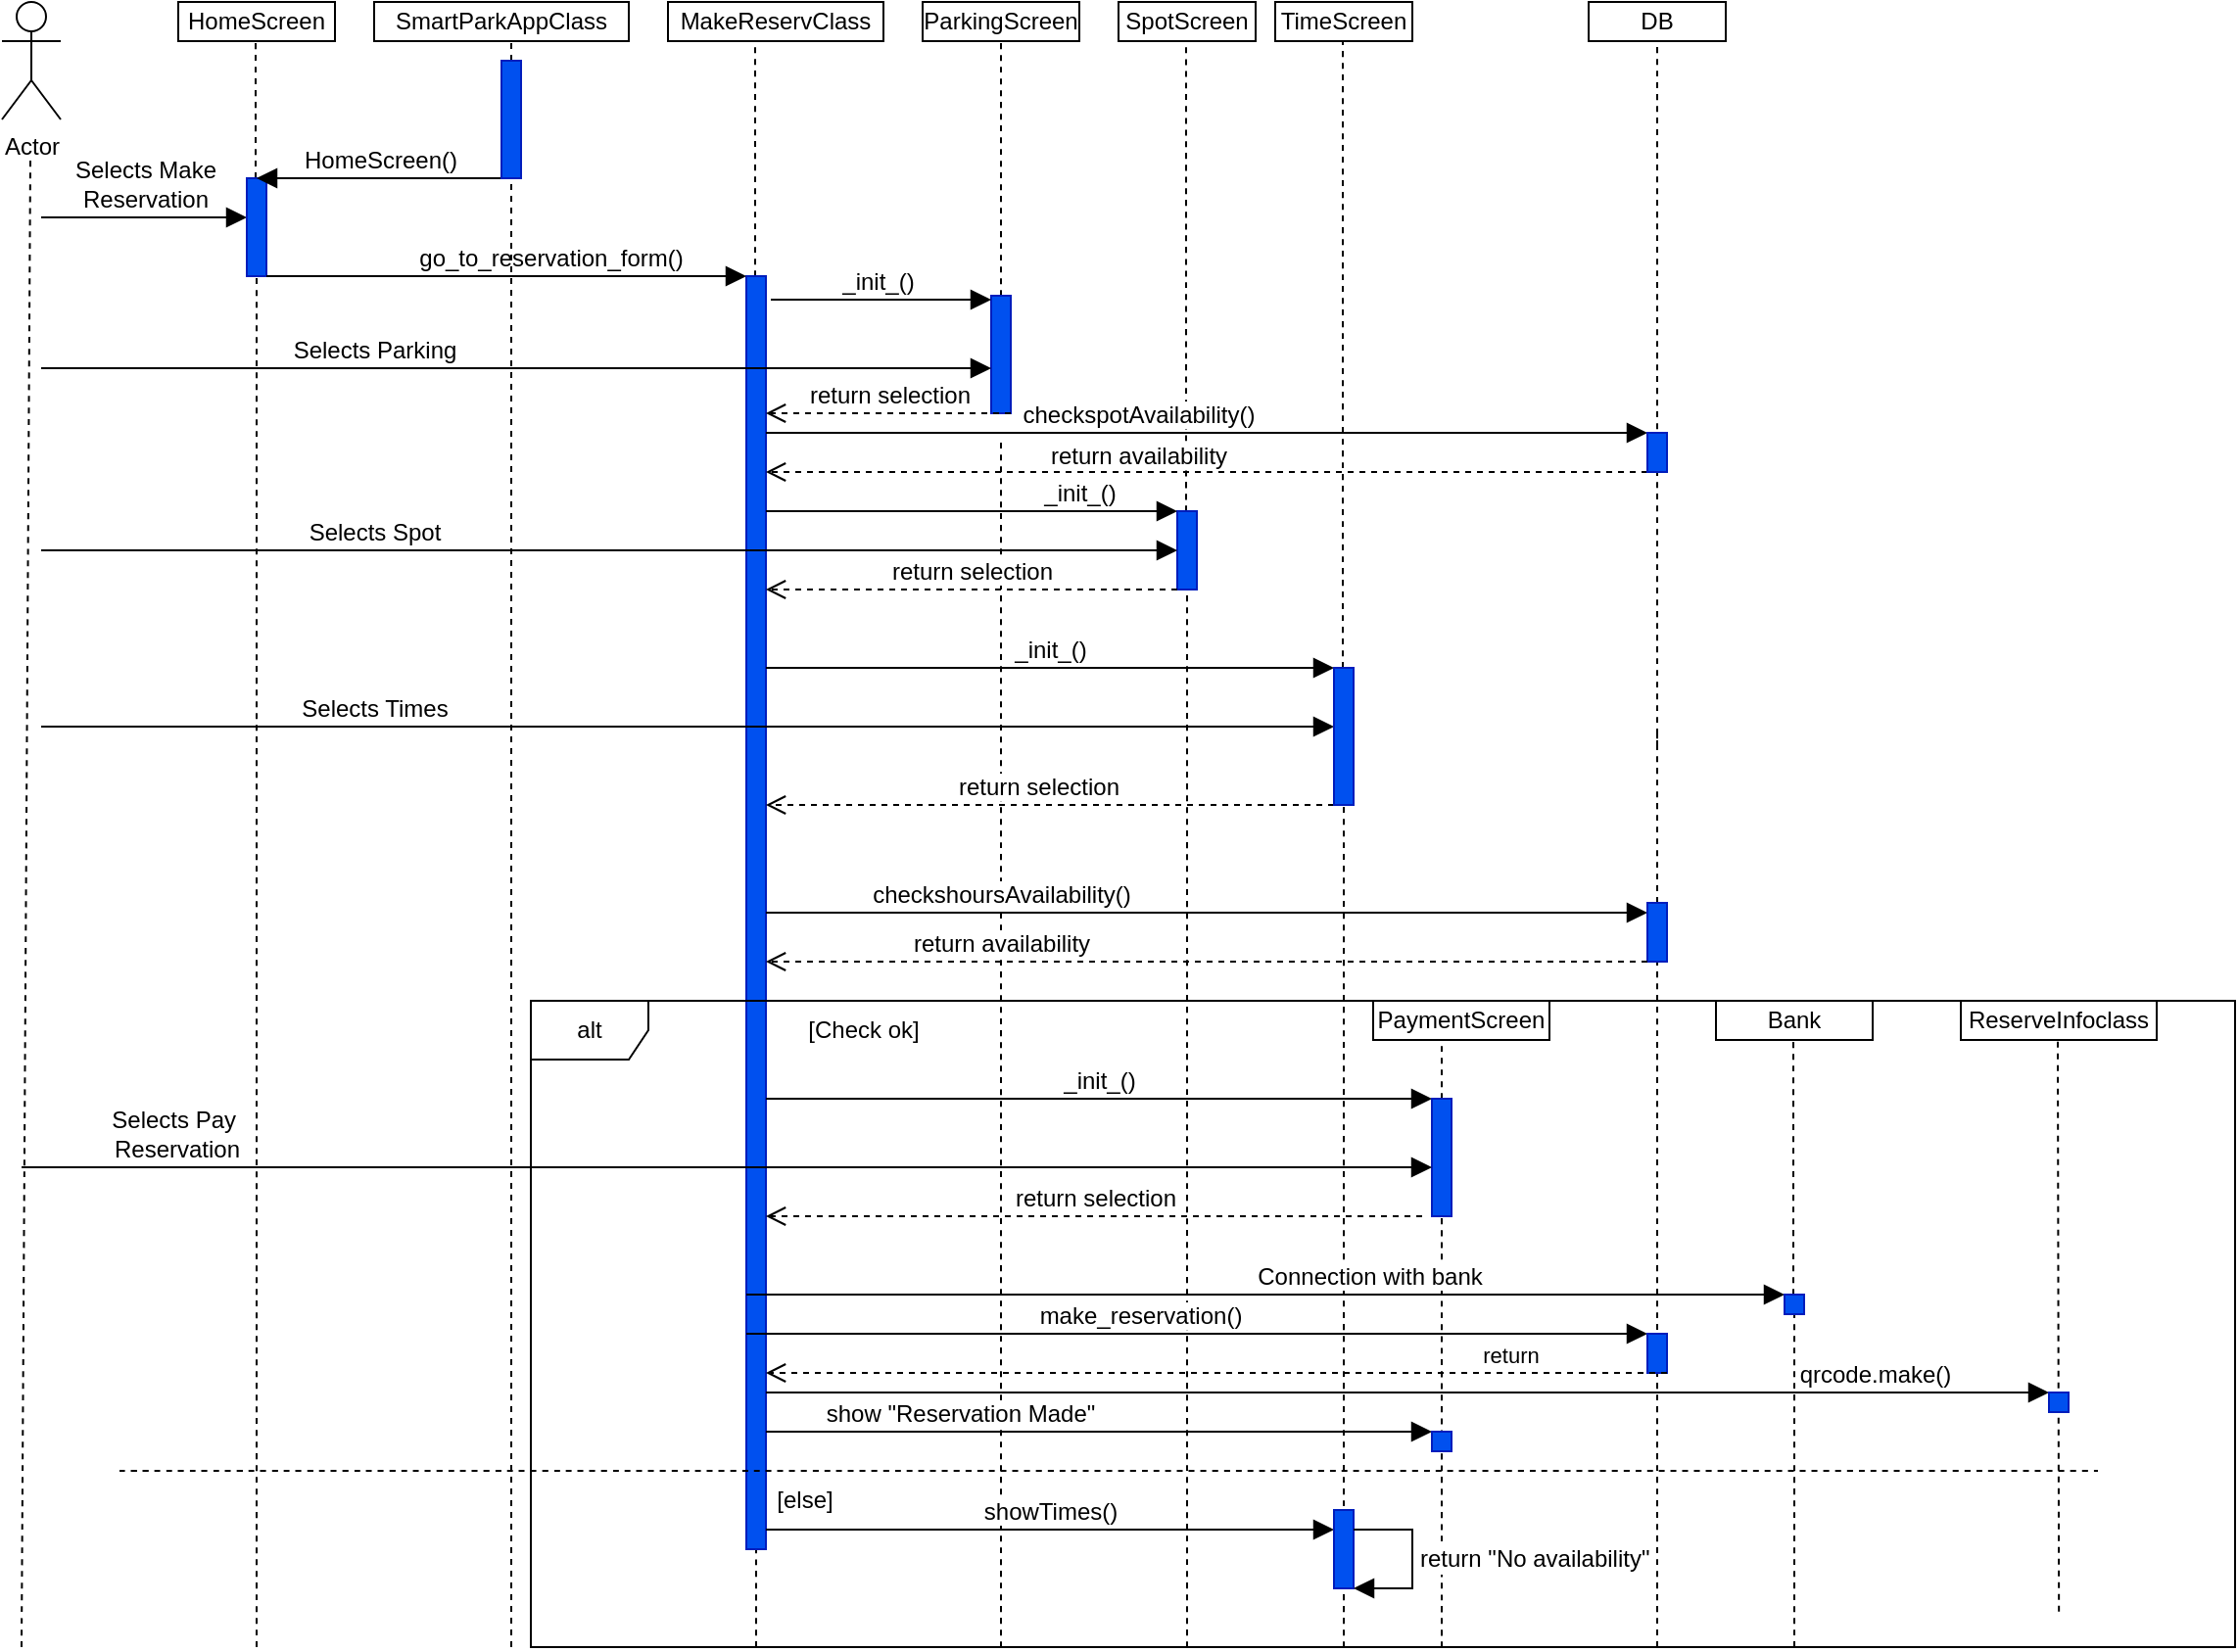 <mxfile version="27.0.9">
  <diagram name="Page-1" id="2YBvvXClWsGukQMizWep">
    <mxGraphModel dx="1737" dy="945" grid="1" gridSize="10" guides="1" tooltips="1" connect="1" arrows="1" fold="1" page="1" pageScale="1" pageWidth="850" pageHeight="1100" math="0" shadow="0">
      <root>
        <mxCell id="0" />
        <mxCell id="1" parent="0" />
        <mxCell id="LYPjezsIXLgjwaQUDoEj-1" value="Actor" style="shape=umlActor;verticalLabelPosition=bottom;verticalAlign=top;html=1;outlineConnect=0;" parent="1" vertex="1">
          <mxGeometry x="10" y="10" width="30" height="60" as="geometry" />
        </mxCell>
        <mxCell id="LYPjezsIXLgjwaQUDoEj-2" value="HomeScreen" style="rounded=0;whiteSpace=wrap;html=1;" parent="1" vertex="1">
          <mxGeometry x="100" y="10" width="80" height="20" as="geometry" />
        </mxCell>
        <mxCell id="LYPjezsIXLgjwaQUDoEj-3" value="MakeReservClass" style="rounded=0;whiteSpace=wrap;html=1;" parent="1" vertex="1">
          <mxGeometry x="350" y="10" width="110" height="20" as="geometry" />
        </mxCell>
        <mxCell id="LYPjezsIXLgjwaQUDoEj-4" value="ParkingScreen" style="rounded=0;whiteSpace=wrap;html=1;" parent="1" vertex="1">
          <mxGeometry x="480" y="10" width="80" height="20" as="geometry" />
        </mxCell>
        <mxCell id="LYPjezsIXLgjwaQUDoEj-5" value="TimeScreen" style="rounded=0;whiteSpace=wrap;html=1;" parent="1" vertex="1">
          <mxGeometry x="660" y="10" width="70" height="20" as="geometry" />
        </mxCell>
        <mxCell id="LYPjezsIXLgjwaQUDoEj-6" value="PaymentScreen" style="rounded=0;whiteSpace=wrap;html=1;" parent="1" vertex="1">
          <mxGeometry x="710" y="520" width="90" height="20" as="geometry" />
        </mxCell>
        <mxCell id="LYPjezsIXLgjwaQUDoEj-7" value="DB" style="rounded=0;whiteSpace=wrap;html=1;" parent="1" vertex="1">
          <mxGeometry x="820" y="10" width="70" height="20" as="geometry" />
        </mxCell>
        <mxCell id="LYPjezsIXLgjwaQUDoEj-8" value="" style="endArrow=none;dashed=1;html=1;rounded=0;fontSize=12;startSize=8;endSize=8;curved=1;entryX=0.5;entryY=1;entryDx=0;entryDy=0;" parent="1" target="LYPjezsIXLgjwaQUDoEj-7" edge="1">
          <mxGeometry width="50" height="50" relative="1" as="geometry">
            <mxPoint x="855" y="390" as="sourcePoint" />
            <mxPoint x="710" y="210" as="targetPoint" />
          </mxGeometry>
        </mxCell>
        <mxCell id="LYPjezsIXLgjwaQUDoEj-10" value="" style="endArrow=none;dashed=1;html=1;rounded=0;fontSize=12;startSize=8;endSize=8;curved=1;" parent="1" source="LYPjezsIXLgjwaQUDoEj-18" edge="1">
          <mxGeometry width="50" height="50" relative="1" as="geometry">
            <mxPoint x="695" y="800" as="sourcePoint" />
            <mxPoint x="694.5" y="30" as="targetPoint" />
          </mxGeometry>
        </mxCell>
        <mxCell id="LYPjezsIXLgjwaQUDoEj-11" value="" style="endArrow=none;dashed=1;html=1;rounded=0;fontSize=12;startSize=8;endSize=8;curved=1;entryX=0.5;entryY=1;entryDx=0;entryDy=0;" parent="1" target="LYPjezsIXLgjwaQUDoEj-4" edge="1">
          <mxGeometry width="50" height="50" relative="1" as="geometry">
            <mxPoint x="520" y="160" as="sourcePoint" />
            <mxPoint x="525" y="30" as="targetPoint" />
          </mxGeometry>
        </mxCell>
        <mxCell id="LYPjezsIXLgjwaQUDoEj-12" value="" style="endArrow=none;dashed=1;html=1;rounded=0;fontSize=12;startSize=8;endSize=8;curved=1;" parent="1" source="LYPjezsIXLgjwaQUDoEj-20" edge="1">
          <mxGeometry width="50" height="50" relative="1" as="geometry">
            <mxPoint x="394.5" y="560" as="sourcePoint" />
            <mxPoint x="394.5" y="30" as="targetPoint" />
          </mxGeometry>
        </mxCell>
        <mxCell id="LYPjezsIXLgjwaQUDoEj-13" value="" style="endArrow=none;dashed=1;html=1;rounded=0;fontSize=12;startSize=8;endSize=8;curved=1;" parent="1" source="LYPjezsIXLgjwaQUDoEj-21" edge="1">
          <mxGeometry width="50" height="50" relative="1" as="geometry">
            <mxPoint x="139.5" y="560" as="sourcePoint" />
            <mxPoint x="139.5" y="30" as="targetPoint" />
          </mxGeometry>
        </mxCell>
        <mxCell id="LYPjezsIXLgjwaQUDoEj-14" value="" style="endArrow=none;dashed=1;html=1;rounded=0;fontSize=12;startSize=8;endSize=8;curved=1;" parent="1" edge="1">
          <mxGeometry width="50" height="50" relative="1" as="geometry">
            <mxPoint x="20" y="850" as="sourcePoint" />
            <mxPoint x="24.5" y="90" as="targetPoint" />
          </mxGeometry>
        </mxCell>
        <mxCell id="LYPjezsIXLgjwaQUDoEj-15" value="Selects Make&lt;div&gt;Reservation&lt;/div&gt;" style="html=1;verticalAlign=bottom;endArrow=block;curved=0;rounded=0;fontSize=12;startSize=8;endSize=8;" parent="1" edge="1">
          <mxGeometry width="80" relative="1" as="geometry">
            <mxPoint x="30" y="120" as="sourcePoint" />
            <mxPoint x="135" y="120" as="targetPoint" />
          </mxGeometry>
        </mxCell>
        <mxCell id="LYPjezsIXLgjwaQUDoEj-22" value="" style="endArrow=none;dashed=1;html=1;rounded=0;fontSize=12;startSize=8;endSize=8;curved=1;" parent="1" target="LYPjezsIXLgjwaQUDoEj-21" edge="1">
          <mxGeometry width="50" height="50" relative="1" as="geometry">
            <mxPoint x="140" y="850" as="sourcePoint" />
            <mxPoint x="139.5" y="30" as="targetPoint" />
          </mxGeometry>
        </mxCell>
        <mxCell id="LYPjezsIXLgjwaQUDoEj-21" value="" style="html=1;points=[[0,0,0,0,5],[0,1,0,0,-5],[1,0,0,0,5],[1,1,0,0,-5]];perimeter=orthogonalPerimeter;outlineConnect=0;targetShapes=umlLifeline;portConstraint=eastwest;newEdgeStyle={&quot;curved&quot;:0,&quot;rounded&quot;:0};fillColor=#0050ef;fontColor=#ffffff;strokeColor=#001DBC;" parent="1" vertex="1">
          <mxGeometry x="135" y="100" width="10" height="50" as="geometry" />
        </mxCell>
        <mxCell id="LYPjezsIXLgjwaQUDoEj-23" value="" style="endArrow=none;dashed=1;html=1;rounded=0;fontSize=12;startSize=8;endSize=8;curved=1;" parent="1" edge="1">
          <mxGeometry width="50" height="50" relative="1" as="geometry">
            <mxPoint x="520" y="850" as="sourcePoint" />
            <mxPoint x="520" y="235" as="targetPoint" />
          </mxGeometry>
        </mxCell>
        <mxCell id="LYPjezsIXLgjwaQUDoEj-19" value="" style="html=1;points=[[0,0,0,0,5],[0,1,0,0,-5],[1,0,0,0,5],[1,1,0,0,-5]];perimeter=orthogonalPerimeter;outlineConnect=0;targetShapes=umlLifeline;portConstraint=eastwest;newEdgeStyle={&quot;curved&quot;:0,&quot;rounded&quot;:0};fillColor=#0050ef;fontColor=#ffffff;strokeColor=#001DBC;" parent="1" vertex="1">
          <mxGeometry x="515" y="160" width="10" height="60" as="geometry" />
        </mxCell>
        <mxCell id="LYPjezsIXLgjwaQUDoEj-24" value="" style="endArrow=none;dashed=1;html=1;rounded=0;fontSize=12;startSize=8;endSize=8;curved=1;" parent="1" source="LYPjezsIXLgjwaQUDoEj-17" edge="1">
          <mxGeometry width="50" height="50" relative="1" as="geometry">
            <mxPoint x="744.5" y="800" as="sourcePoint" />
            <mxPoint x="745" y="540" as="targetPoint" />
          </mxGeometry>
        </mxCell>
        <mxCell id="LYPjezsIXLgjwaQUDoEj-25" value="" style="endArrow=none;dashed=1;html=1;rounded=0;fontSize=12;startSize=8;endSize=8;curved=1;entryX=0.5;entryY=1;entryDx=0;entryDy=0;" parent="1" source="LYPjezsIXLgjwaQUDoEj-37" edge="1">
          <mxGeometry width="50" height="50" relative="1" as="geometry">
            <mxPoint x="855" y="560" as="sourcePoint" />
            <mxPoint x="855" y="380" as="targetPoint" />
          </mxGeometry>
        </mxCell>
        <mxCell id="LYPjezsIXLgjwaQUDoEj-27" value="_init_()" style="html=1;verticalAlign=bottom;endArrow=block;curved=0;rounded=0;fontSize=12;startSize=8;endSize=8;" parent="1" target="LYPjezsIXLgjwaQUDoEj-19" edge="1">
          <mxGeometry x="-0.04" width="80" relative="1" as="geometry">
            <mxPoint x="402.5" y="162" as="sourcePoint" />
            <mxPoint x="497.5" y="162" as="targetPoint" />
            <mxPoint as="offset" />
          </mxGeometry>
        </mxCell>
        <mxCell id="LYPjezsIXLgjwaQUDoEj-28" value="" style="endArrow=none;dashed=1;html=1;rounded=0;fontSize=12;startSize=8;endSize=8;curved=1;" parent="1" target="LYPjezsIXLgjwaQUDoEj-20" edge="1">
          <mxGeometry width="50" height="50" relative="1" as="geometry">
            <mxPoint x="395" y="850" as="sourcePoint" />
            <mxPoint x="394.5" y="30" as="targetPoint" />
          </mxGeometry>
        </mxCell>
        <mxCell id="LYPjezsIXLgjwaQUDoEj-20" value="" style="html=1;points=[[0,0,0,0,5],[0,1,0,0,-5],[1,0,0,0,5],[1,1,0,0,-5]];perimeter=orthogonalPerimeter;outlineConnect=0;targetShapes=umlLifeline;portConstraint=eastwest;newEdgeStyle={&quot;curved&quot;:0,&quot;rounded&quot;:0};fillColor=#0050ef;fontColor=#ffffff;strokeColor=#001DBC;" parent="1" vertex="1">
          <mxGeometry x="390" y="150" width="10" height="650" as="geometry" />
        </mxCell>
        <mxCell id="LYPjezsIXLgjwaQUDoEj-29" value="Selects Parking" style="html=1;verticalAlign=bottom;endArrow=block;curved=0;rounded=0;fontSize=12;startSize=8;endSize=8;" parent="1" target="LYPjezsIXLgjwaQUDoEj-19" edge="1">
          <mxGeometry x="-0.299" width="80" relative="1" as="geometry">
            <mxPoint x="30" y="197" as="sourcePoint" />
            <mxPoint x="110" y="197" as="targetPoint" />
            <mxPoint as="offset" />
          </mxGeometry>
        </mxCell>
        <mxCell id="LYPjezsIXLgjwaQUDoEj-30" value="return selection" style="html=1;verticalAlign=bottom;endArrow=open;dashed=1;endSize=8;curved=0;rounded=0;fontSize=12;" parent="1" edge="1">
          <mxGeometry relative="1" as="geometry">
            <mxPoint x="525" y="220" as="sourcePoint" />
            <mxPoint x="400" y="220" as="targetPoint" />
          </mxGeometry>
        </mxCell>
        <mxCell id="LYPjezsIXLgjwaQUDoEj-33" value="_init_()" style="html=1;verticalAlign=bottom;endArrow=block;curved=0;rounded=0;fontSize=12;startSize=8;endSize=8;" parent="1" edge="1">
          <mxGeometry width="80" relative="1" as="geometry">
            <mxPoint x="400" y="350" as="sourcePoint" />
            <mxPoint x="690" y="350" as="targetPoint" />
          </mxGeometry>
        </mxCell>
        <mxCell id="LYPjezsIXLgjwaQUDoEj-34" value="Selects Times" style="html=1;verticalAlign=bottom;endArrow=block;curved=0;rounded=0;fontSize=12;startSize=8;endSize=8;" parent="1" edge="1" target="LYPjezsIXLgjwaQUDoEj-18">
          <mxGeometry x="-0.485" width="80" relative="1" as="geometry">
            <mxPoint x="30" y="380" as="sourcePoint" />
            <mxPoint x="530" y="380" as="targetPoint" />
            <mxPoint as="offset" />
          </mxGeometry>
        </mxCell>
        <mxCell id="LYPjezsIXLgjwaQUDoEj-35" value="return selection" style="html=1;verticalAlign=bottom;endArrow=open;dashed=1;endSize=8;curved=0;rounded=0;fontSize=12;exitX=0;exitY=1;exitDx=0;exitDy=-5;exitPerimeter=0;" parent="1" edge="1">
          <mxGeometry x="0.043" relative="1" as="geometry">
            <mxPoint x="690" y="420" as="sourcePoint" />
            <mxPoint x="400" y="420" as="targetPoint" />
            <mxPoint as="offset" />
          </mxGeometry>
        </mxCell>
        <mxCell id="LYPjezsIXLgjwaQUDoEj-36" value="checkshoursAvailability()" style="html=1;verticalAlign=bottom;endArrow=block;curved=0;rounded=0;fontSize=12;startSize=8;endSize=8;" parent="1" source="LYPjezsIXLgjwaQUDoEj-20" target="LYPjezsIXLgjwaQUDoEj-37" edge="1">
          <mxGeometry x="-0.467" width="80" relative="1" as="geometry">
            <mxPoint x="400" y="410" as="sourcePoint" />
            <mxPoint x="810" y="410" as="targetPoint" />
            <mxPoint as="offset" />
          </mxGeometry>
        </mxCell>
        <mxCell id="LYPjezsIXLgjwaQUDoEj-38" value="" style="endArrow=none;dashed=1;html=1;rounded=0;fontSize=12;startSize=8;endSize=8;curved=1;entryX=0.5;entryY=1;entryDx=0;entryDy=0;" parent="1" target="LYPjezsIXLgjwaQUDoEj-37" edge="1">
          <mxGeometry width="50" height="50" relative="1" as="geometry">
            <mxPoint x="855" y="850" as="sourcePoint" />
            <mxPoint x="855" y="310" as="targetPoint" />
          </mxGeometry>
        </mxCell>
        <mxCell id="LYPjezsIXLgjwaQUDoEj-37" value="" style="html=1;points=[[0,0,0,0,5],[0,1,0,0,-5],[1,0,0,0,5],[1,1,0,0,-5]];perimeter=orthogonalPerimeter;outlineConnect=0;targetShapes=umlLifeline;portConstraint=eastwest;newEdgeStyle={&quot;curved&quot;:0,&quot;rounded&quot;:0};fillColor=#0050ef;fontColor=#ffffff;strokeColor=#001DBC;" parent="1" vertex="1">
          <mxGeometry x="850" y="470" width="10" height="30" as="geometry" />
        </mxCell>
        <mxCell id="LYPjezsIXLgjwaQUDoEj-41" value="return availability" style="html=1;verticalAlign=bottom;endArrow=open;dashed=1;endSize=8;curved=0;rounded=0;fontSize=12;exitX=0;exitY=1;exitDx=0;exitDy=-5;exitPerimeter=0;" parent="1" edge="1">
          <mxGeometry x="0.467" relative="1" as="geometry">
            <mxPoint x="850" y="500" as="sourcePoint" />
            <mxPoint x="400" y="500" as="targetPoint" />
            <mxPoint as="offset" />
          </mxGeometry>
        </mxCell>
        <mxCell id="LYPjezsIXLgjwaQUDoEj-42" value="alt" style="shape=umlFrame;whiteSpace=wrap;html=1;pointerEvents=0;" parent="1" vertex="1">
          <mxGeometry x="280" y="520" width="870" height="330" as="geometry" />
        </mxCell>
        <mxCell id="LYPjezsIXLgjwaQUDoEj-44" value="[Check ok]" style="text;html=1;align=center;verticalAlign=middle;whiteSpace=wrap;rounded=0;" parent="1" vertex="1">
          <mxGeometry x="420" y="520" width="60" height="30" as="geometry" />
        </mxCell>
        <mxCell id="LYPjezsIXLgjwaQUDoEj-45" value="_init_()" style="html=1;verticalAlign=bottom;endArrow=block;curved=0;rounded=0;fontSize=12;startSize=8;endSize=8;" parent="1" edge="1">
          <mxGeometry width="80" relative="1" as="geometry">
            <mxPoint x="400" y="570" as="sourcePoint" />
            <mxPoint x="740" y="570" as="targetPoint" />
          </mxGeometry>
        </mxCell>
        <mxCell id="LYPjezsIXLgjwaQUDoEj-46" value="" style="endArrow=none;dashed=1;html=1;rounded=0;fontSize=12;startSize=8;endSize=8;curved=1;" parent="1" target="LYPjezsIXLgjwaQUDoEj-17" edge="1">
          <mxGeometry width="50" height="50" relative="1" as="geometry">
            <mxPoint x="745" y="850" as="sourcePoint" />
            <mxPoint x="745" y="490" as="targetPoint" />
          </mxGeometry>
        </mxCell>
        <mxCell id="LYPjezsIXLgjwaQUDoEj-17" value="" style="html=1;points=[[0,0,0,0,5],[0,1,0,0,-5],[1,0,0,0,5],[1,1,0,0,-5]];perimeter=orthogonalPerimeter;outlineConnect=0;targetShapes=umlLifeline;portConstraint=eastwest;newEdgeStyle={&quot;curved&quot;:0,&quot;rounded&quot;:0};fillColor=#0050ef;fontColor=#ffffff;strokeColor=#001DBC;" parent="1" vertex="1">
          <mxGeometry x="740" y="570" width="10" height="60" as="geometry" />
        </mxCell>
        <mxCell id="LYPjezsIXLgjwaQUDoEj-47" value="Selects Pay&amp;nbsp;&lt;div&gt;Reservation&lt;/div&gt;" style="html=1;verticalAlign=bottom;endArrow=block;curved=0;rounded=0;fontSize=12;startSize=8;endSize=8;" parent="1" edge="1" target="LYPjezsIXLgjwaQUDoEj-17">
          <mxGeometry x="-0.782" width="80" relative="1" as="geometry">
            <mxPoint x="20" y="605" as="sourcePoint" />
            <mxPoint x="580" y="604.5" as="targetPoint" />
            <mxPoint as="offset" />
          </mxGeometry>
        </mxCell>
        <mxCell id="LYPjezsIXLgjwaQUDoEj-49" value="HomeScreen()" style="html=1;verticalAlign=bottom;endArrow=block;curved=0;rounded=0;fontSize=12;startSize=8;endSize=8;" parent="1" edge="1" source="qhhomi2CnUGmeBljiOtv-4">
          <mxGeometry width="80" relative="1" as="geometry">
            <mxPoint x="240" y="100" as="sourcePoint" />
            <mxPoint x="140" y="100" as="targetPoint" />
          </mxGeometry>
        </mxCell>
        <mxCell id="LYPjezsIXLgjwaQUDoEj-50" value="go_to_reservation_form()" style="html=1;verticalAlign=bottom;endArrow=block;curved=0;rounded=0;fontSize=12;startSize=8;endSize=8;" parent="1" edge="1" target="LYPjezsIXLgjwaQUDoEj-20">
          <mxGeometry x="0.184" width="80" relative="1" as="geometry">
            <mxPoint x="145" y="150" as="sourcePoint" />
            <mxPoint x="230" y="150" as="targetPoint" />
            <mxPoint as="offset" />
          </mxGeometry>
        </mxCell>
        <mxCell id="LYPjezsIXLgjwaQUDoEj-51" value="SpotScreen" style="rounded=0;whiteSpace=wrap;html=1;" parent="1" vertex="1">
          <mxGeometry x="580" y="10" width="70" height="20" as="geometry" />
        </mxCell>
        <mxCell id="LYPjezsIXLgjwaQUDoEj-52" value="" style="endArrow=none;dashed=1;html=1;rounded=0;fontSize=12;startSize=8;endSize=8;curved=1;" parent="1" source="LYPjezsIXLgjwaQUDoEj-53" edge="1">
          <mxGeometry width="50" height="50" relative="1" as="geometry">
            <mxPoint x="614.5" y="800" as="sourcePoint" />
            <mxPoint x="614.5" y="30" as="targetPoint" />
          </mxGeometry>
        </mxCell>
        <mxCell id="LYPjezsIXLgjwaQUDoEj-54" value="" style="endArrow=none;dashed=1;html=1;rounded=0;fontSize=12;startSize=8;endSize=8;curved=1;" parent="1" target="LYPjezsIXLgjwaQUDoEj-53" edge="1">
          <mxGeometry width="50" height="50" relative="1" as="geometry">
            <mxPoint x="615" y="850" as="sourcePoint" />
            <mxPoint x="614.5" y="30" as="targetPoint" />
          </mxGeometry>
        </mxCell>
        <mxCell id="LYPjezsIXLgjwaQUDoEj-53" value="" style="html=1;points=[[0,0,0,0,5],[0,1,0,0,-5],[1,0,0,0,5],[1,1,0,0,-5]];perimeter=orthogonalPerimeter;outlineConnect=0;targetShapes=umlLifeline;portConstraint=eastwest;newEdgeStyle={&quot;curved&quot;:0,&quot;rounded&quot;:0};fillColor=#0050ef;fontColor=#ffffff;strokeColor=#001DBC;" parent="1" vertex="1">
          <mxGeometry x="610" y="270" width="10" height="40" as="geometry" />
        </mxCell>
        <mxCell id="LYPjezsIXLgjwaQUDoEj-55" value="" style="endArrow=none;dashed=1;html=1;rounded=0;fontSize=12;startSize=8;endSize=8;curved=1;" parent="1" target="LYPjezsIXLgjwaQUDoEj-18" edge="1">
          <mxGeometry width="50" height="50" relative="1" as="geometry">
            <mxPoint x="695" y="850" as="sourcePoint" />
            <mxPoint x="694.5" y="30" as="targetPoint" />
          </mxGeometry>
        </mxCell>
        <mxCell id="LYPjezsIXLgjwaQUDoEj-18" value="" style="html=1;points=[[0,0,0,0,5],[0,1,0,0,-5],[1,0,0,0,5],[1,1,0,0,-5]];perimeter=orthogonalPerimeter;outlineConnect=0;targetShapes=umlLifeline;portConstraint=eastwest;newEdgeStyle={&quot;curved&quot;:0,&quot;rounded&quot;:0};fillColor=#0050ef;fontColor=#ffffff;strokeColor=#001DBC;" parent="1" vertex="1">
          <mxGeometry x="690" y="350" width="10" height="70" as="geometry" />
        </mxCell>
        <mxCell id="LYPjezsIXLgjwaQUDoEj-56" value="_init_()" style="html=1;verticalAlign=bottom;endArrow=block;curved=0;rounded=0;fontSize=12;startSize=8;endSize=8;" parent="1" edge="1">
          <mxGeometry x="0.524" width="80" relative="1" as="geometry">
            <mxPoint x="400" y="270" as="sourcePoint" />
            <mxPoint x="610" y="270" as="targetPoint" />
            <mxPoint as="offset" />
          </mxGeometry>
        </mxCell>
        <mxCell id="LYPjezsIXLgjwaQUDoEj-62" value="Selects Spot" style="html=1;verticalAlign=bottom;endArrow=block;curved=0;rounded=0;fontSize=12;startSize=8;endSize=8;" parent="1" target="LYPjezsIXLgjwaQUDoEj-53" edge="1">
          <mxGeometry x="-0.414" width="80" relative="1" as="geometry">
            <mxPoint x="30" y="290" as="sourcePoint" />
            <mxPoint x="110" y="254.5" as="targetPoint" />
            <mxPoint as="offset" />
          </mxGeometry>
        </mxCell>
        <mxCell id="LYPjezsIXLgjwaQUDoEj-63" value="return selection" style="html=1;verticalAlign=bottom;endArrow=open;dashed=1;endSize=8;curved=0;rounded=0;fontSize=12;" parent="1" edge="1">
          <mxGeometry relative="1" as="geometry">
            <mxPoint x="610" y="310" as="sourcePoint" />
            <mxPoint x="400" y="310" as="targetPoint" />
          </mxGeometry>
        </mxCell>
        <mxCell id="LYPjezsIXLgjwaQUDoEj-65" value="checkspotAvailability()" style="html=1;verticalAlign=bottom;endArrow=block;curved=0;rounded=0;fontSize=12;startSize=8;endSize=8;" parent="1" edge="1">
          <mxGeometry x="-0.156" width="80" relative="1" as="geometry">
            <mxPoint x="400" y="230" as="sourcePoint" />
            <mxPoint x="850" y="230" as="targetPoint" />
            <mxPoint as="offset" />
          </mxGeometry>
        </mxCell>
        <mxCell id="LYPjezsIXLgjwaQUDoEj-66" value="return availability" style="html=1;verticalAlign=bottom;endArrow=open;dashed=1;endSize=8;curved=0;rounded=0;fontSize=12;" parent="1" edge="1">
          <mxGeometry x="0.156" y="1" relative="1" as="geometry">
            <mxPoint x="850" y="250" as="sourcePoint" />
            <mxPoint x="400" y="250" as="targetPoint" />
            <mxPoint as="offset" />
          </mxGeometry>
        </mxCell>
        <mxCell id="LYPjezsIXLgjwaQUDoEj-67" value="" style="html=1;points=[[0,0,0,0,5],[0,1,0,0,-5],[1,0,0,0,5],[1,1,0,0,-5]];perimeter=orthogonalPerimeter;outlineConnect=0;targetShapes=umlLifeline;portConstraint=eastwest;newEdgeStyle={&quot;curved&quot;:0,&quot;rounded&quot;:0};fillColor=#0050ef;fontColor=#ffffff;strokeColor=#001DBC;" parent="1" vertex="1">
          <mxGeometry x="850" y="230" width="10" height="20" as="geometry" />
        </mxCell>
        <mxCell id="LYPjezsIXLgjwaQUDoEj-70" value="Bank" style="rounded=0;whiteSpace=wrap;html=1;" parent="1" vertex="1">
          <mxGeometry x="885" y="520" width="80" height="20" as="geometry" />
        </mxCell>
        <mxCell id="LYPjezsIXLgjwaQUDoEj-71" value="" style="endArrow=none;dashed=1;html=1;rounded=0;fontSize=12;startSize=8;endSize=8;curved=1;" parent="1" source="LYPjezsIXLgjwaQUDoEj-77" edge="1">
          <mxGeometry width="50" height="50" relative="1" as="geometry">
            <mxPoint x="924.5" y="800" as="sourcePoint" />
            <mxPoint x="924.5" y="540" as="targetPoint" />
          </mxGeometry>
        </mxCell>
        <mxCell id="LYPjezsIXLgjwaQUDoEj-72" value="Connection with bank" style="html=1;verticalAlign=bottom;endArrow=block;curved=0;rounded=0;fontSize=12;startSize=8;endSize=8;" parent="1" edge="1">
          <mxGeometry x="0.2" width="80" relative="1" as="geometry">
            <mxPoint x="390" y="670" as="sourcePoint" />
            <mxPoint x="920" y="670" as="targetPoint" />
            <mxPoint as="offset" />
          </mxGeometry>
        </mxCell>
        <mxCell id="LYPjezsIXLgjwaQUDoEj-73" value="return selection" style="html=1;verticalAlign=bottom;endArrow=open;dashed=1;endSize=8;curved=0;rounded=0;fontSize=12;" parent="1" edge="1">
          <mxGeometry relative="1" as="geometry">
            <mxPoint x="735" y="630" as="sourcePoint" />
            <mxPoint x="400" y="630" as="targetPoint" />
          </mxGeometry>
        </mxCell>
        <mxCell id="LYPjezsIXLgjwaQUDoEj-74" value="show &quot;Reservation Made&quot;" style="html=1;verticalAlign=bottom;endArrow=block;curved=0;rounded=0;fontSize=12;startSize=8;endSize=8;" parent="1" edge="1">
          <mxGeometry x="-0.417" width="80" relative="1" as="geometry">
            <mxPoint x="400" y="740" as="sourcePoint" />
            <mxPoint x="740" y="740" as="targetPoint" />
            <mxPoint as="offset" />
          </mxGeometry>
        </mxCell>
        <mxCell id="LYPjezsIXLgjwaQUDoEj-75" value="" style="html=1;points=[[0,0,0,0,5],[0,1,0,0,-5],[1,0,0,0,5],[1,1,0,0,-5]];perimeter=orthogonalPerimeter;outlineConnect=0;targetShapes=umlLifeline;portConstraint=eastwest;newEdgeStyle={&quot;curved&quot;:0,&quot;rounded&quot;:0};fillColor=#0050ef;fontColor=#ffffff;strokeColor=#001DBC;" parent="1" vertex="1">
          <mxGeometry x="740" y="740" width="10" height="10" as="geometry" />
        </mxCell>
        <mxCell id="LYPjezsIXLgjwaQUDoEj-78" value="" style="endArrow=none;dashed=1;html=1;rounded=0;fontSize=12;startSize=8;endSize=8;curved=1;" parent="1" target="LYPjezsIXLgjwaQUDoEj-77" edge="1">
          <mxGeometry width="50" height="50" relative="1" as="geometry">
            <mxPoint x="925" y="850" as="sourcePoint" />
            <mxPoint x="924.5" y="540" as="targetPoint" />
          </mxGeometry>
        </mxCell>
        <mxCell id="LYPjezsIXLgjwaQUDoEj-77" value="" style="html=1;points=[[0,0,0,0,5],[0,1,0,0,-5],[1,0,0,0,5],[1,1,0,0,-5]];perimeter=orthogonalPerimeter;outlineConnect=0;targetShapes=umlLifeline;portConstraint=eastwest;newEdgeStyle={&quot;curved&quot;:0,&quot;rounded&quot;:0};fillColor=#0050ef;fontColor=#ffffff;strokeColor=#001DBC;" parent="1" vertex="1">
          <mxGeometry x="920" y="670" width="10" height="10" as="geometry" />
        </mxCell>
        <mxCell id="LYPjezsIXLgjwaQUDoEj-79" value="" style="endArrow=none;dashed=1;html=1;rounded=0;fontSize=12;startSize=8;endSize=8;curved=1;" parent="1" edge="1">
          <mxGeometry width="50" height="50" relative="1" as="geometry">
            <mxPoint x="70" y="760" as="sourcePoint" />
            <mxPoint x="1080" y="760" as="targetPoint" />
          </mxGeometry>
        </mxCell>
        <mxCell id="LYPjezsIXLgjwaQUDoEj-80" value="[else]" style="text;html=1;align=center;verticalAlign=middle;whiteSpace=wrap;rounded=0;" parent="1" vertex="1">
          <mxGeometry x="390" y="760" width="60" height="30" as="geometry" />
        </mxCell>
        <mxCell id="LYPjezsIXLgjwaQUDoEj-81" value="showTimes()" style="html=1;verticalAlign=bottom;endArrow=block;curved=0;rounded=0;fontSize=12;startSize=8;endSize=8;" parent="1" edge="1">
          <mxGeometry width="80" relative="1" as="geometry">
            <mxPoint x="400" y="790" as="sourcePoint" />
            <mxPoint x="690" y="790" as="targetPoint" />
          </mxGeometry>
        </mxCell>
        <mxCell id="LYPjezsIXLgjwaQUDoEj-82" value="" style="html=1;points=[[0,0,0,0,5],[0,1,0,0,-5],[1,0,0,0,5],[1,1,0,0,-5]];perimeter=orthogonalPerimeter;outlineConnect=0;targetShapes=umlLifeline;portConstraint=eastwest;newEdgeStyle={&quot;curved&quot;:0,&quot;rounded&quot;:0};fillColor=#0050ef;fontColor=#ffffff;strokeColor=#001DBC;" parent="1" vertex="1">
          <mxGeometry x="690" y="780" width="10" height="40" as="geometry" />
        </mxCell>
        <mxCell id="LYPjezsIXLgjwaQUDoEj-84" value="return &quot;No availability&lt;span style=&quot;background-color: light-dark(#ffffff, var(--ge-dark-color, #121212)); color: light-dark(rgb(0, 0, 0), rgb(255, 255, 255));&quot;&gt;&quot;&lt;/span&gt;" style="html=1;align=left;spacingLeft=2;endArrow=block;rounded=0;edgeStyle=orthogonalEdgeStyle;curved=0;rounded=0;fontSize=12;startSize=8;endSize=8;" parent="1" target="LYPjezsIXLgjwaQUDoEj-82" edge="1">
          <mxGeometry relative="1" as="geometry">
            <mxPoint x="700" y="790" as="sourcePoint" />
            <Array as="points">
              <mxPoint x="730" y="790" />
              <mxPoint x="730" y="820" />
            </Array>
            <mxPoint x="705" y="820" as="targetPoint" />
          </mxGeometry>
        </mxCell>
        <mxCell id="LYPjezsIXLgjwaQUDoEj-86" value="" style="endArrow=none;dashed=1;html=1;rounded=0;fontSize=12;startSize=8;endSize=8;curved=1;exitX=0.857;exitY=1.006;exitDx=0;exitDy=0;exitPerimeter=0;" parent="1" edge="1">
          <mxGeometry width="50" height="50" relative="1" as="geometry">
            <mxPoint x="1060.085" y="831.86" as="sourcePoint" />
            <mxPoint x="1059.5" y="540" as="targetPoint" />
          </mxGeometry>
        </mxCell>
        <mxCell id="LYPjezsIXLgjwaQUDoEj-87" value="ReserveInfoclass" style="rounded=0;whiteSpace=wrap;html=1;" parent="1" vertex="1">
          <mxGeometry x="1010" y="520" width="100" height="20" as="geometry" />
        </mxCell>
        <mxCell id="LYPjezsIXLgjwaQUDoEj-88" value="qrcode.make()" style="html=1;verticalAlign=bottom;endArrow=block;curved=0;rounded=0;fontSize=12;startSize=8;endSize=8;" parent="1" edge="1">
          <mxGeometry x="0.728" width="80" relative="1" as="geometry">
            <mxPoint x="400" y="720" as="sourcePoint" />
            <mxPoint x="1055" y="720" as="targetPoint" />
            <mxPoint as="offset" />
          </mxGeometry>
        </mxCell>
        <mxCell id="LYPjezsIXLgjwaQUDoEj-89" value="" style="html=1;points=[[0,0,0,0,5],[0,1,0,0,-5],[1,0,0,0,5],[1,1,0,0,-5]];perimeter=orthogonalPerimeter;outlineConnect=0;targetShapes=umlLifeline;portConstraint=eastwest;newEdgeStyle={&quot;curved&quot;:0,&quot;rounded&quot;:0};fillColor=#0050ef;fontColor=#ffffff;strokeColor=#001DBC;" parent="1" vertex="1">
          <mxGeometry x="1055" y="720" width="10" height="10" as="geometry" />
        </mxCell>
        <mxCell id="LYPjezsIXLgjwaQUDoEj-90" value="make_reservation()" style="html=1;verticalAlign=bottom;endArrow=block;curved=0;rounded=0;fontSize=12;startSize=8;endSize=8;" parent="1" target="LYPjezsIXLgjwaQUDoEj-94" edge="1">
          <mxGeometry x="-0.128" width="80" relative="1" as="geometry">
            <mxPoint x="390" y="690" as="sourcePoint" />
            <mxPoint x="840" y="690" as="targetPoint" />
            <mxPoint as="offset" />
          </mxGeometry>
        </mxCell>
        <mxCell id="LYPjezsIXLgjwaQUDoEj-94" value="" style="html=1;points=[[0,0,0,0,5],[0,1,0,0,-5],[1,0,0,0,5],[1,1,0,0,-5]];perimeter=orthogonalPerimeter;outlineConnect=0;targetShapes=umlLifeline;portConstraint=eastwest;newEdgeStyle={&quot;curved&quot;:0,&quot;rounded&quot;:0};fillColor=#0050ef;fontColor=#ffffff;strokeColor=#001DBC;" parent="1" vertex="1">
          <mxGeometry x="850" y="690" width="10" height="20" as="geometry" />
        </mxCell>
        <mxCell id="qhhomi2CnUGmeBljiOtv-1" value="SmartParkAppClass" style="html=1;whiteSpace=wrap;" vertex="1" parent="1">
          <mxGeometry x="200" y="10" width="130" height="20" as="geometry" />
        </mxCell>
        <mxCell id="qhhomi2CnUGmeBljiOtv-2" value="" style="endArrow=none;dashed=1;html=1;rounded=0;" edge="1" parent="1" source="qhhomi2CnUGmeBljiOtv-4">
          <mxGeometry width="50" height="50" relative="1" as="geometry">
            <mxPoint x="270" y="850" as="sourcePoint" />
            <mxPoint x="270" y="30" as="targetPoint" />
          </mxGeometry>
        </mxCell>
        <mxCell id="qhhomi2CnUGmeBljiOtv-3" value="" style="endArrow=none;dashed=1;html=1;rounded=0;" edge="1" parent="1" target="qhhomi2CnUGmeBljiOtv-4">
          <mxGeometry width="50" height="50" relative="1" as="geometry">
            <mxPoint x="270" y="850" as="sourcePoint" />
            <mxPoint x="270" y="30" as="targetPoint" />
          </mxGeometry>
        </mxCell>
        <mxCell id="qhhomi2CnUGmeBljiOtv-4" value="" style="html=1;points=[[0,0,0,0,5],[0,1,0,0,-5],[1,0,0,0,5],[1,1,0,0,-5]];perimeter=orthogonalPerimeter;outlineConnect=0;targetShapes=umlLifeline;portConstraint=eastwest;newEdgeStyle={&quot;curved&quot;:0,&quot;rounded&quot;:0};fillColor=#0050ef;fontColor=#ffffff;strokeColor=#001DBC;" vertex="1" parent="1">
          <mxGeometry x="265" y="40" width="10" height="60" as="geometry" />
        </mxCell>
        <mxCell id="qhhomi2CnUGmeBljiOtv-5" value="return" style="html=1;verticalAlign=bottom;endArrow=open;dashed=1;endSize=8;curved=0;rounded=0;" edge="1" parent="1">
          <mxGeometry x="-0.652" relative="1" as="geometry">
            <mxPoint x="860" y="710" as="sourcePoint" />
            <mxPoint x="400" y="710" as="targetPoint" />
            <mxPoint as="offset" />
          </mxGeometry>
        </mxCell>
      </root>
    </mxGraphModel>
  </diagram>
</mxfile>
